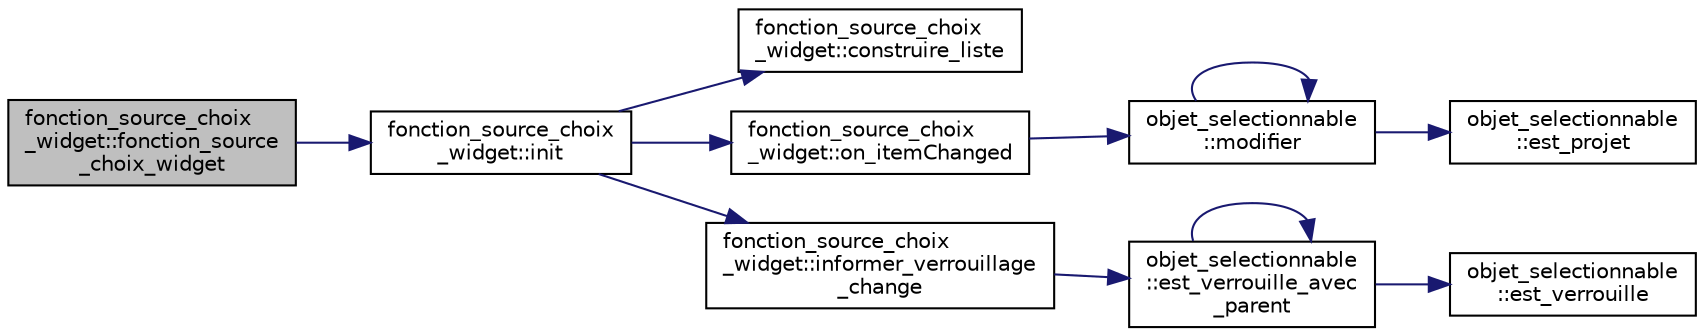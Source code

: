 digraph "fonction_source_choix_widget::fonction_source_choix_widget"
{
  edge [fontname="Helvetica",fontsize="10",labelfontname="Helvetica",labelfontsize="10"];
  node [fontname="Helvetica",fontsize="10",shape=record];
  rankdir="LR";
  Node0 [label="fonction_source_choix\l_widget::fonction_source\l_choix_widget",height=0.2,width=0.4,color="black", fillcolor="grey75", style="filled", fontcolor="black"];
  Node0 -> Node1 [color="midnightblue",fontsize="10",style="solid",fontname="Helvetica"];
  Node1 [label="fonction_source_choix\l_widget::init",height=0.2,width=0.4,color="black", fillcolor="white", style="filled",URL="$classfonction__source__choix__widget.html#a5127ca363304ca60652ae96f0065dad9"];
  Node1 -> Node2 [color="midnightblue",fontsize="10",style="solid",fontname="Helvetica"];
  Node2 [label="fonction_source_choix\l_widget::construire_liste",height=0.2,width=0.4,color="black", fillcolor="white", style="filled",URL="$classfonction__source__choix__widget.html#a72715d95f079618b3116a610152ab04c"];
  Node1 -> Node3 [color="midnightblue",fontsize="10",style="solid",fontname="Helvetica"];
  Node3 [label="fonction_source_choix\l_widget::on_itemChanged",height=0.2,width=0.4,color="black", fillcolor="white", style="filled",URL="$classfonction__source__choix__widget.html#a6182946e845e413da195fb3058f1552b"];
  Node3 -> Node4 [color="midnightblue",fontsize="10",style="solid",fontname="Helvetica"];
  Node4 [label="objet_selectionnable\l::modifier",height=0.2,width=0.4,color="black", fillcolor="white", style="filled",URL="$classobjet__selectionnable.html#a9f76b8e89231a79c3fc840af874bd868"];
  Node4 -> Node5 [color="midnightblue",fontsize="10",style="solid",fontname="Helvetica"];
  Node5 [label="objet_selectionnable\l::est_projet",height=0.2,width=0.4,color="black", fillcolor="white", style="filled",URL="$classobjet__selectionnable.html#a49ea1a29523e46f099896477a2b43eaa"];
  Node4 -> Node4 [color="midnightblue",fontsize="10",style="solid",fontname="Helvetica"];
  Node1 -> Node6 [color="midnightblue",fontsize="10",style="solid",fontname="Helvetica"];
  Node6 [label="fonction_source_choix\l_widget::informer_verrouillage\l_change",height=0.2,width=0.4,color="black", fillcolor="white", style="filled",URL="$classfonction__source__choix__widget.html#a45b3ac508d4a05206c8f987b0125dc1a"];
  Node6 -> Node7 [color="midnightblue",fontsize="10",style="solid",fontname="Helvetica"];
  Node7 [label="objet_selectionnable\l::est_verrouille_avec\l_parent",height=0.2,width=0.4,color="black", fillcolor="white", style="filled",URL="$classobjet__selectionnable.html#a001c4584a6430689f478544ec560fb7e"];
  Node7 -> Node8 [color="midnightblue",fontsize="10",style="solid",fontname="Helvetica"];
  Node8 [label="objet_selectionnable\l::est_verrouille",height=0.2,width=0.4,color="black", fillcolor="white", style="filled",URL="$classobjet__selectionnable.html#ae9c29950b9e5b582338ac659ecc3e3d6"];
  Node7 -> Node7 [color="midnightblue",fontsize="10",style="solid",fontname="Helvetica"];
}
